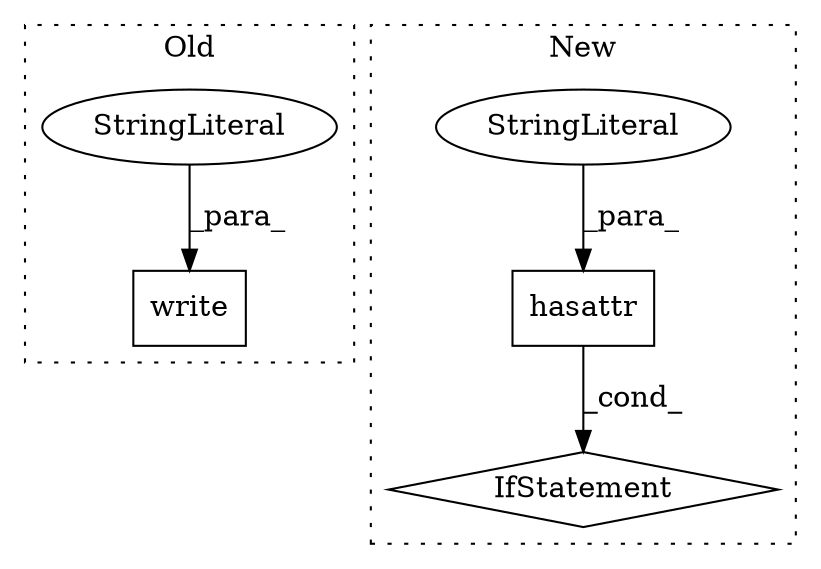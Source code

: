 digraph G {
subgraph cluster0 {
1 [label="write" a="32" s="7228,7275" l="6,1" shape="box"];
4 [label="StringLiteral" a="45" s="7234" l="7" shape="ellipse"];
label = "Old";
style="dotted";
}
subgraph cluster1 {
2 [label="hasattr" a="32" s="8156,8182" l="8,1" shape="box"];
3 [label="IfStatement" a="25" s="8152,8237" l="4,2" shape="diamond"];
5 [label="StringLiteral" a="45" s="8178" l="4" shape="ellipse"];
label = "New";
style="dotted";
}
2 -> 3 [label="_cond_"];
4 -> 1 [label="_para_"];
5 -> 2 [label="_para_"];
}